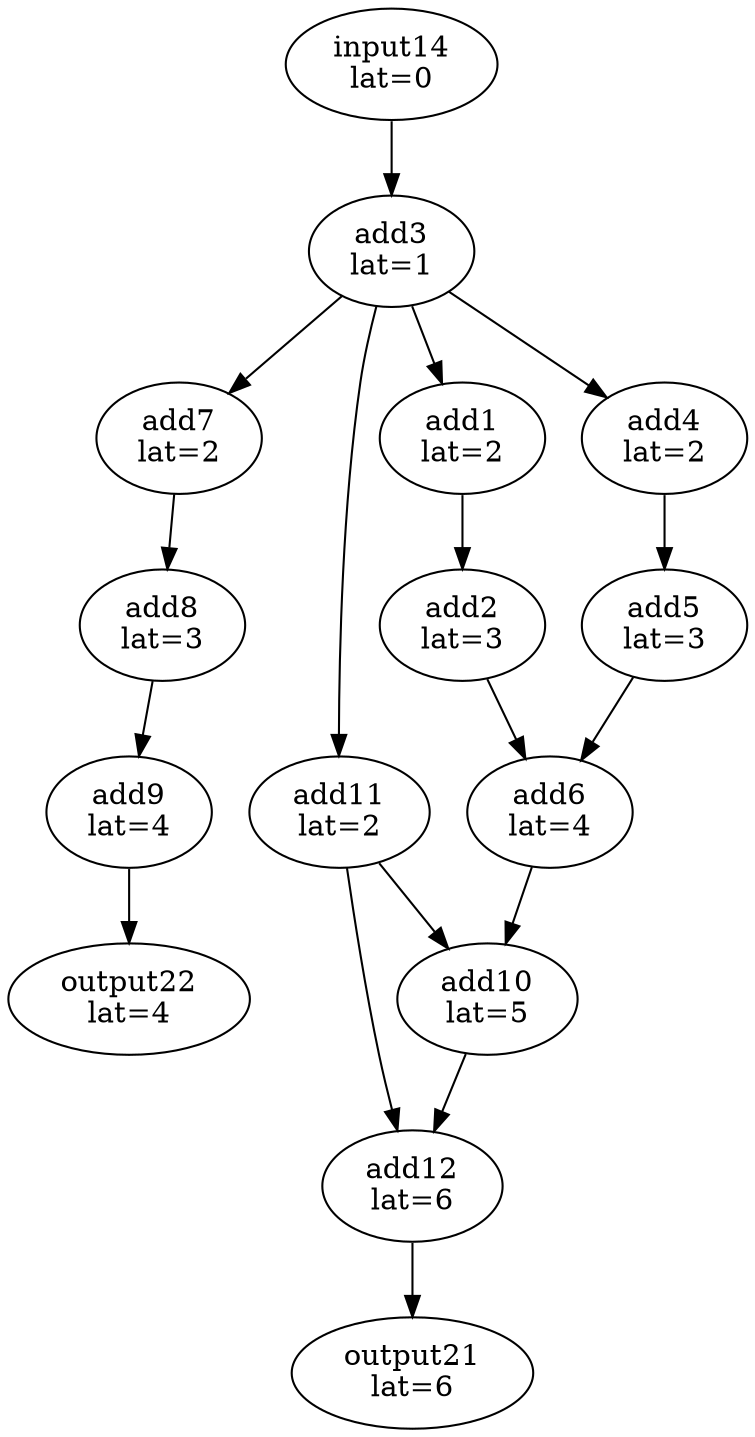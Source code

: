 Digraph G {
"input14"[label = "\N\nlat=0"];
"output21"[label = "\N\nlat=6"];
"add12"->"output21"
"output22"[label = "\N\nlat=4"];
"add9"->"output22"
"add1"[label = "\N\nlat=2"];
"add3"->"add1";
"add2"[label = "\N\nlat=3"];
"add1"->"add2";
"add3"[label = "\N\nlat=1"];
"input14"->"add3";
"add4"[label = "\N\nlat=2"];
"add3"->"add4";
"add5"[label = "\N\nlat=3"];
"add4"->"add5";
"add6"[label = "\N\nlat=4"];
"add5"->"add6";
"add2"->"add6";
"add7"[label = "\N\nlat=2"];
"add3"->"add7";
"add8"[label = "\N\nlat=3"];
"add7"->"add8";
"add9"[label = "\N\nlat=4"];
"add8"->"add9";
"add10"[label = "\N\nlat=5"];
"add6"->"add10";
"add11"->"add10";
"add11"[label = "\N\nlat=2"];
"add3"->"add11";
"add12"[label = "\N\nlat=6"];
"add10"->"add12";
"add11"->"add12";
}
